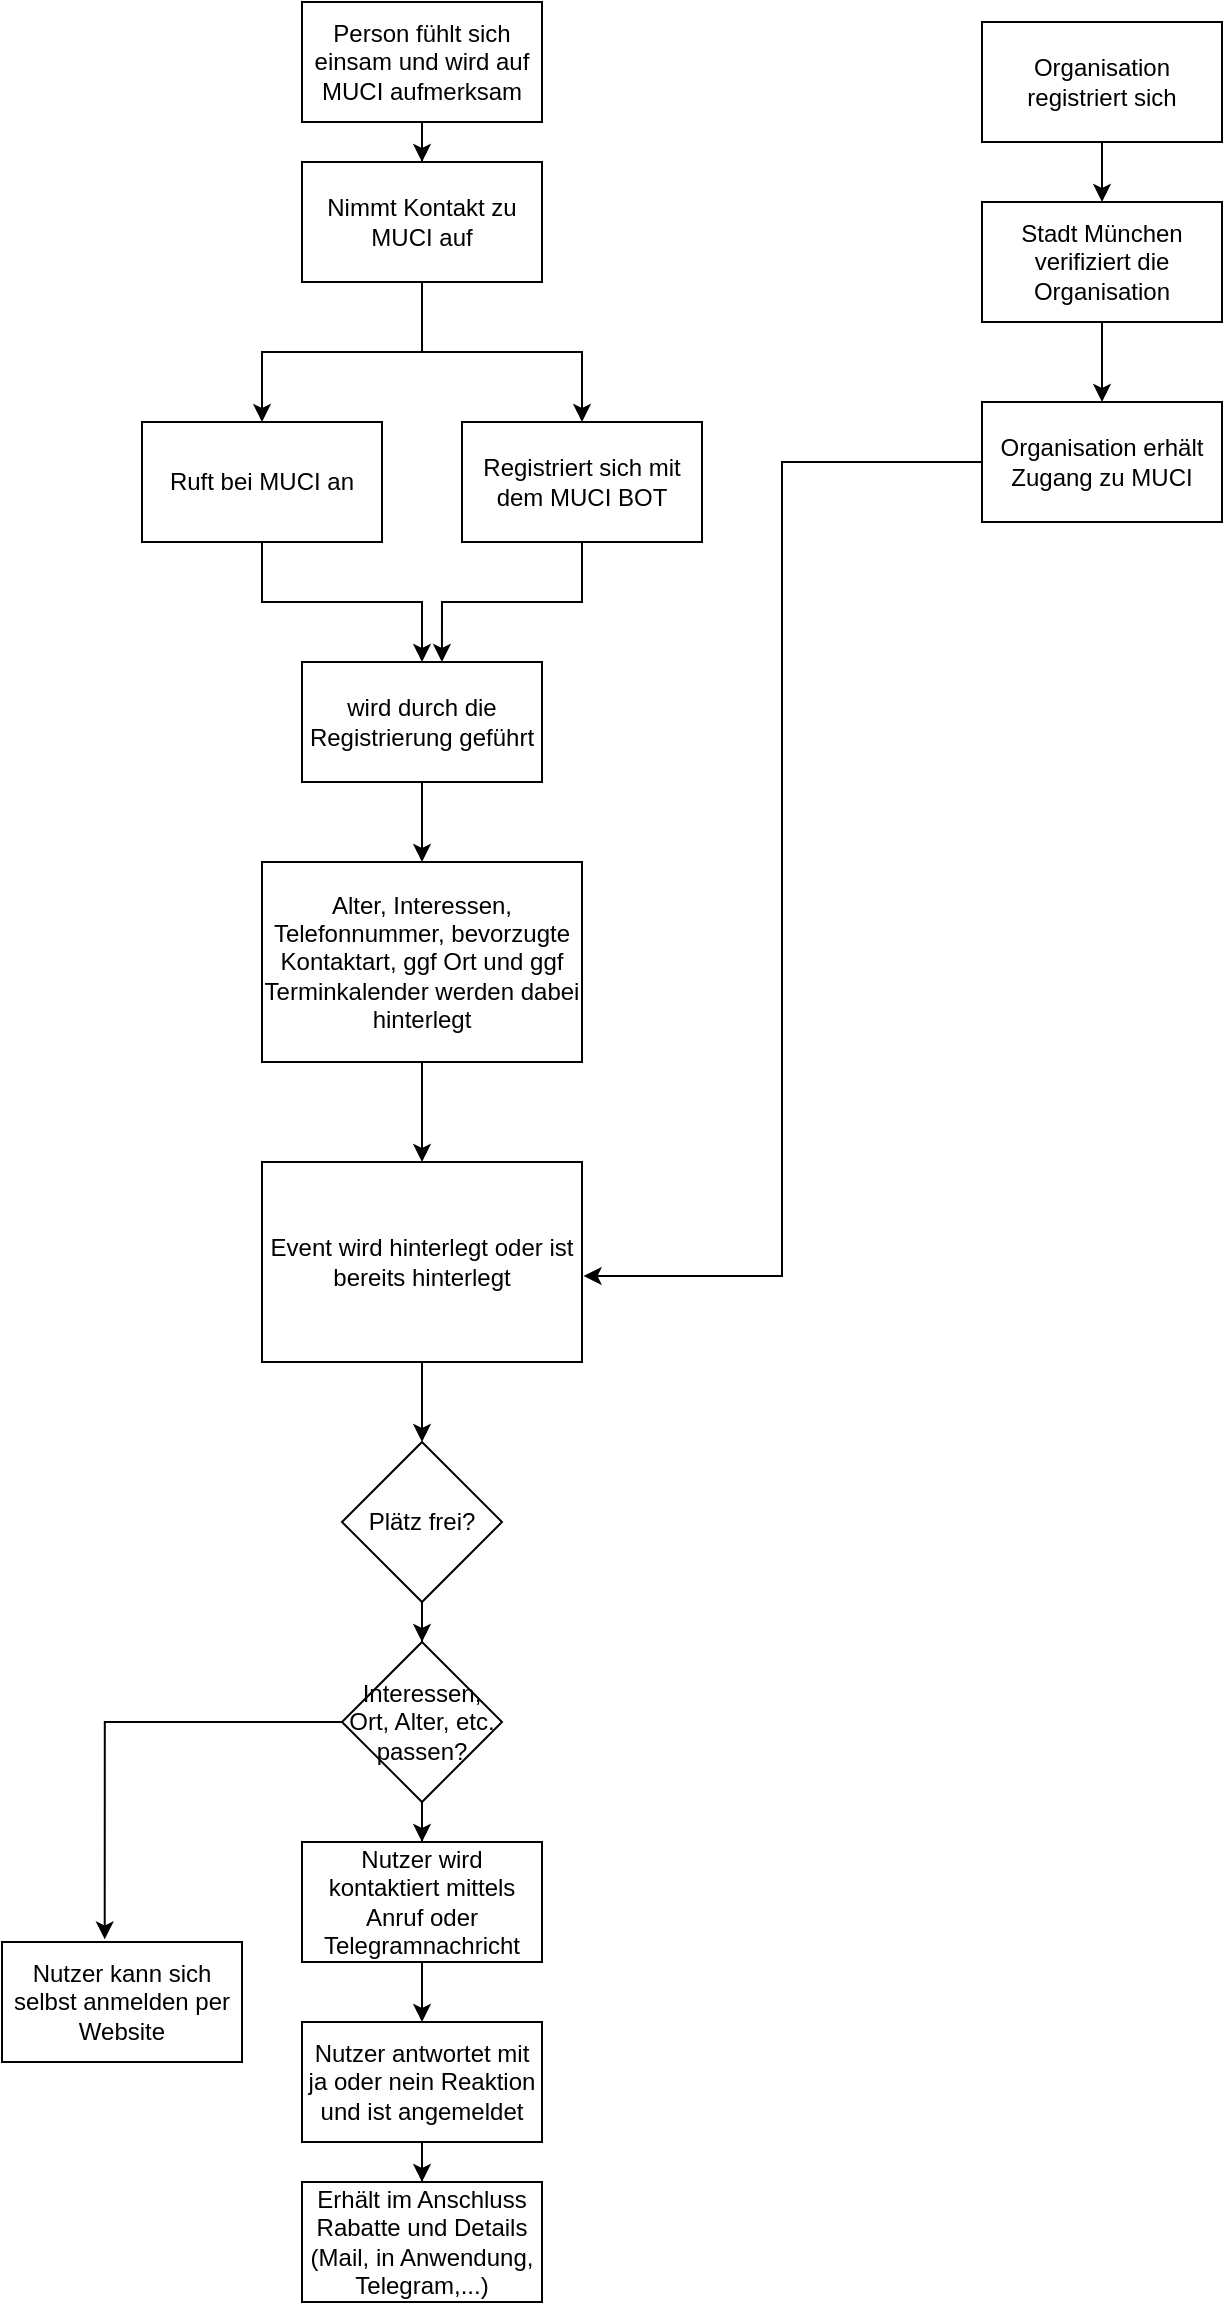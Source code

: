 <mxfile version="24.8.9">
  <diagram id="C5RBs43oDa-KdzZeNtuy" name="Page-1">
    <mxGraphModel dx="1985" dy="1135" grid="1" gridSize="10" guides="1" tooltips="1" connect="1" arrows="1" fold="1" page="1" pageScale="1" pageWidth="1200" pageHeight="1600" math="0" shadow="0">
      <root>
        <mxCell id="WIyWlLk6GJQsqaUBKTNV-0" />
        <mxCell id="WIyWlLk6GJQsqaUBKTNV-1" parent="WIyWlLk6GJQsqaUBKTNV-0" />
        <mxCell id="z3AlMs3EpvVUnCScVbmt-24" style="edgeStyle=orthogonalEdgeStyle;rounded=0;orthogonalLoop=1;jettySize=auto;html=1;entryX=0.5;entryY=0;entryDx=0;entryDy=0;" edge="1" parent="WIyWlLk6GJQsqaUBKTNV-1" source="z3AlMs3EpvVUnCScVbmt-0" target="z3AlMs3EpvVUnCScVbmt-4">
          <mxGeometry relative="1" as="geometry" />
        </mxCell>
        <mxCell id="z3AlMs3EpvVUnCScVbmt-25" style="edgeStyle=orthogonalEdgeStyle;rounded=0;orthogonalLoop=1;jettySize=auto;html=1;entryX=0.5;entryY=0;entryDx=0;entryDy=0;" edge="1" parent="WIyWlLk6GJQsqaUBKTNV-1" source="z3AlMs3EpvVUnCScVbmt-0" target="z3AlMs3EpvVUnCScVbmt-5">
          <mxGeometry relative="1" as="geometry" />
        </mxCell>
        <mxCell id="z3AlMs3EpvVUnCScVbmt-0" value="Nimmt Kontakt zu MUCI auf" style="rounded=0;whiteSpace=wrap;html=1;" vertex="1" parent="WIyWlLk6GJQsqaUBKTNV-1">
          <mxGeometry x="160" y="150" width="120" height="60" as="geometry" />
        </mxCell>
        <mxCell id="z3AlMs3EpvVUnCScVbmt-27" style="edgeStyle=orthogonalEdgeStyle;rounded=0;orthogonalLoop=1;jettySize=auto;html=1;entryX=0.5;entryY=0;entryDx=0;entryDy=0;" edge="1" parent="WIyWlLk6GJQsqaUBKTNV-1" source="z3AlMs3EpvVUnCScVbmt-4" target="z3AlMs3EpvVUnCScVbmt-6">
          <mxGeometry relative="1" as="geometry" />
        </mxCell>
        <mxCell id="z3AlMs3EpvVUnCScVbmt-4" value="Ruft bei MUCI an" style="rounded=0;whiteSpace=wrap;html=1;" vertex="1" parent="WIyWlLk6GJQsqaUBKTNV-1">
          <mxGeometry x="80" y="280" width="120" height="60" as="geometry" />
        </mxCell>
        <mxCell id="z3AlMs3EpvVUnCScVbmt-5" value="Registriert sich mit dem MUCI BOT" style="rounded=0;whiteSpace=wrap;html=1;" vertex="1" parent="WIyWlLk6GJQsqaUBKTNV-1">
          <mxGeometry x="240" y="280" width="120" height="60" as="geometry" />
        </mxCell>
        <mxCell id="z3AlMs3EpvVUnCScVbmt-29" style="edgeStyle=orthogonalEdgeStyle;rounded=0;orthogonalLoop=1;jettySize=auto;html=1;entryX=0.5;entryY=0;entryDx=0;entryDy=0;" edge="1" parent="WIyWlLk6GJQsqaUBKTNV-1" source="z3AlMs3EpvVUnCScVbmt-6" target="z3AlMs3EpvVUnCScVbmt-7">
          <mxGeometry relative="1" as="geometry" />
        </mxCell>
        <mxCell id="z3AlMs3EpvVUnCScVbmt-6" value="wird durch die Registrierung geführt" style="rounded=0;whiteSpace=wrap;html=1;" vertex="1" parent="WIyWlLk6GJQsqaUBKTNV-1">
          <mxGeometry x="160" y="400" width="120" height="60" as="geometry" />
        </mxCell>
        <mxCell id="z3AlMs3EpvVUnCScVbmt-30" style="edgeStyle=orthogonalEdgeStyle;rounded=0;orthogonalLoop=1;jettySize=auto;html=1;entryX=0.5;entryY=0;entryDx=0;entryDy=0;" edge="1" parent="WIyWlLk6GJQsqaUBKTNV-1" source="z3AlMs3EpvVUnCScVbmt-7" target="z3AlMs3EpvVUnCScVbmt-8">
          <mxGeometry relative="1" as="geometry" />
        </mxCell>
        <mxCell id="z3AlMs3EpvVUnCScVbmt-7" value="Alter, Interessen, Telefonnummer, bevorzugte Kontaktart, ggf Ort und ggf Terminkalender werden dabei hinterlegt" style="rounded=0;whiteSpace=wrap;html=1;" vertex="1" parent="WIyWlLk6GJQsqaUBKTNV-1">
          <mxGeometry x="140" y="500" width="160" height="100" as="geometry" />
        </mxCell>
        <mxCell id="z3AlMs3EpvVUnCScVbmt-31" style="edgeStyle=orthogonalEdgeStyle;rounded=0;orthogonalLoop=1;jettySize=auto;html=1;entryX=0.5;entryY=0;entryDx=0;entryDy=0;" edge="1" parent="WIyWlLk6GJQsqaUBKTNV-1" source="z3AlMs3EpvVUnCScVbmt-8" target="z3AlMs3EpvVUnCScVbmt-10">
          <mxGeometry relative="1" as="geometry" />
        </mxCell>
        <mxCell id="z3AlMs3EpvVUnCScVbmt-8" value="Event wird hinterlegt oder ist bereits hinterlegt" style="rounded=0;whiteSpace=wrap;html=1;" vertex="1" parent="WIyWlLk6GJQsqaUBKTNV-1">
          <mxGeometry x="140" y="650" width="160" height="100" as="geometry" />
        </mxCell>
        <mxCell id="z3AlMs3EpvVUnCScVbmt-32" style="edgeStyle=orthogonalEdgeStyle;rounded=0;orthogonalLoop=1;jettySize=auto;html=1;entryX=0.5;entryY=0;entryDx=0;entryDy=0;" edge="1" parent="WIyWlLk6GJQsqaUBKTNV-1" source="z3AlMs3EpvVUnCScVbmt-10" target="z3AlMs3EpvVUnCScVbmt-12">
          <mxGeometry relative="1" as="geometry" />
        </mxCell>
        <mxCell id="z3AlMs3EpvVUnCScVbmt-10" value="Plätz frei?" style="rhombus;whiteSpace=wrap;html=1;" vertex="1" parent="WIyWlLk6GJQsqaUBKTNV-1">
          <mxGeometry x="180" y="790" width="80" height="80" as="geometry" />
        </mxCell>
        <mxCell id="z3AlMs3EpvVUnCScVbmt-35" style="edgeStyle=orthogonalEdgeStyle;rounded=0;orthogonalLoop=1;jettySize=auto;html=1;entryX=0.5;entryY=0;entryDx=0;entryDy=0;" edge="1" parent="WIyWlLk6GJQsqaUBKTNV-1" source="z3AlMs3EpvVUnCScVbmt-11" target="z3AlMs3EpvVUnCScVbmt-13">
          <mxGeometry relative="1" as="geometry" />
        </mxCell>
        <mxCell id="z3AlMs3EpvVUnCScVbmt-11" value="Nutzer wird kontaktiert mittels Anruf oder Telegramnachricht" style="rounded=0;whiteSpace=wrap;html=1;" vertex="1" parent="WIyWlLk6GJQsqaUBKTNV-1">
          <mxGeometry x="160" y="990" width="120" height="60" as="geometry" />
        </mxCell>
        <mxCell id="z3AlMs3EpvVUnCScVbmt-33" style="edgeStyle=orthogonalEdgeStyle;rounded=0;orthogonalLoop=1;jettySize=auto;html=1;entryX=0.5;entryY=0;entryDx=0;entryDy=0;" edge="1" parent="WIyWlLk6GJQsqaUBKTNV-1" source="z3AlMs3EpvVUnCScVbmt-12" target="z3AlMs3EpvVUnCScVbmt-11">
          <mxGeometry relative="1" as="geometry" />
        </mxCell>
        <mxCell id="z3AlMs3EpvVUnCScVbmt-12" value="Interessen, Ort, Alter, etc. passen?" style="rhombus;whiteSpace=wrap;html=1;" vertex="1" parent="WIyWlLk6GJQsqaUBKTNV-1">
          <mxGeometry x="180" y="890" width="80" height="80" as="geometry" />
        </mxCell>
        <mxCell id="z3AlMs3EpvVUnCScVbmt-37" value="" style="edgeStyle=orthogonalEdgeStyle;rounded=0;orthogonalLoop=1;jettySize=auto;html=1;" edge="1" parent="WIyWlLk6GJQsqaUBKTNV-1" source="z3AlMs3EpvVUnCScVbmt-13" target="z3AlMs3EpvVUnCScVbmt-18">
          <mxGeometry relative="1" as="geometry" />
        </mxCell>
        <mxCell id="z3AlMs3EpvVUnCScVbmt-13" value="Nutzer antwortet mit ja oder nein Reaktion und ist angemeldet" style="rounded=0;whiteSpace=wrap;html=1;" vertex="1" parent="WIyWlLk6GJQsqaUBKTNV-1">
          <mxGeometry x="160" y="1080" width="120" height="60" as="geometry" />
        </mxCell>
        <mxCell id="z3AlMs3EpvVUnCScVbmt-38" value="" style="edgeStyle=orthogonalEdgeStyle;rounded=0;orthogonalLoop=1;jettySize=auto;html=1;" edge="1" parent="WIyWlLk6GJQsqaUBKTNV-1" source="z3AlMs3EpvVUnCScVbmt-15" target="z3AlMs3EpvVUnCScVbmt-16">
          <mxGeometry relative="1" as="geometry" />
        </mxCell>
        <mxCell id="z3AlMs3EpvVUnCScVbmt-15" value="Organisation registriert sich" style="rounded=0;whiteSpace=wrap;html=1;" vertex="1" parent="WIyWlLk6GJQsqaUBKTNV-1">
          <mxGeometry x="500" y="80" width="120" height="60" as="geometry" />
        </mxCell>
        <mxCell id="z3AlMs3EpvVUnCScVbmt-39" value="" style="edgeStyle=orthogonalEdgeStyle;rounded=0;orthogonalLoop=1;jettySize=auto;html=1;" edge="1" parent="WIyWlLk6GJQsqaUBKTNV-1" source="z3AlMs3EpvVUnCScVbmt-16" target="z3AlMs3EpvVUnCScVbmt-17">
          <mxGeometry relative="1" as="geometry" />
        </mxCell>
        <mxCell id="z3AlMs3EpvVUnCScVbmt-16" value="Stadt München verifiziert die Organisation" style="rounded=0;whiteSpace=wrap;html=1;" vertex="1" parent="WIyWlLk6GJQsqaUBKTNV-1">
          <mxGeometry x="500" y="170" width="120" height="60" as="geometry" />
        </mxCell>
        <mxCell id="z3AlMs3EpvVUnCScVbmt-17" value="Organisation erhält Zugang zu MUCI" style="rounded=0;whiteSpace=wrap;html=1;" vertex="1" parent="WIyWlLk6GJQsqaUBKTNV-1">
          <mxGeometry x="500" y="270" width="120" height="60" as="geometry" />
        </mxCell>
        <mxCell id="z3AlMs3EpvVUnCScVbmt-18" value="Erhält im Anschluss Rabatte und Details (Mail, in Anwendung, Telegram,...)" style="rounded=0;whiteSpace=wrap;html=1;" vertex="1" parent="WIyWlLk6GJQsqaUBKTNV-1">
          <mxGeometry x="160" y="1160" width="120" height="60" as="geometry" />
        </mxCell>
        <mxCell id="z3AlMs3EpvVUnCScVbmt-19" value="Nutzer kann sich selbst anmelden per Website" style="rounded=0;whiteSpace=wrap;html=1;" vertex="1" parent="WIyWlLk6GJQsqaUBKTNV-1">
          <mxGeometry x="10" y="1040" width="120" height="60" as="geometry" />
        </mxCell>
        <mxCell id="z3AlMs3EpvVUnCScVbmt-23" value="" style="edgeStyle=orthogonalEdgeStyle;rounded=0;orthogonalLoop=1;jettySize=auto;html=1;" edge="1" parent="WIyWlLk6GJQsqaUBKTNV-1" source="z3AlMs3EpvVUnCScVbmt-22" target="z3AlMs3EpvVUnCScVbmt-0">
          <mxGeometry relative="1" as="geometry" />
        </mxCell>
        <mxCell id="z3AlMs3EpvVUnCScVbmt-22" value="Person fühlt sich einsam und wird auf MUCI aufmerksam" style="rounded=0;whiteSpace=wrap;html=1;" vertex="1" parent="WIyWlLk6GJQsqaUBKTNV-1">
          <mxGeometry x="160" y="70" width="120" height="60" as="geometry" />
        </mxCell>
        <mxCell id="z3AlMs3EpvVUnCScVbmt-28" style="edgeStyle=orthogonalEdgeStyle;rounded=0;orthogonalLoop=1;jettySize=auto;html=1;entryX=0.583;entryY=0;entryDx=0;entryDy=0;entryPerimeter=0;" edge="1" parent="WIyWlLk6GJQsqaUBKTNV-1" source="z3AlMs3EpvVUnCScVbmt-5" target="z3AlMs3EpvVUnCScVbmt-6">
          <mxGeometry relative="1" as="geometry" />
        </mxCell>
        <mxCell id="z3AlMs3EpvVUnCScVbmt-36" style="edgeStyle=orthogonalEdgeStyle;rounded=0;orthogonalLoop=1;jettySize=auto;html=1;entryX=0.428;entryY=-0.022;entryDx=0;entryDy=0;entryPerimeter=0;" edge="1" parent="WIyWlLk6GJQsqaUBKTNV-1" source="z3AlMs3EpvVUnCScVbmt-12" target="z3AlMs3EpvVUnCScVbmt-19">
          <mxGeometry relative="1" as="geometry" />
        </mxCell>
        <mxCell id="z3AlMs3EpvVUnCScVbmt-40" style="edgeStyle=orthogonalEdgeStyle;rounded=0;orthogonalLoop=1;jettySize=auto;html=1;entryX=1.005;entryY=0.57;entryDx=0;entryDy=0;entryPerimeter=0;" edge="1" parent="WIyWlLk6GJQsqaUBKTNV-1" source="z3AlMs3EpvVUnCScVbmt-17" target="z3AlMs3EpvVUnCScVbmt-8">
          <mxGeometry relative="1" as="geometry" />
        </mxCell>
      </root>
    </mxGraphModel>
  </diagram>
</mxfile>
